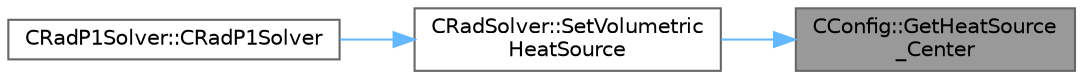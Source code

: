 digraph "CConfig::GetHeatSource_Center"
{
 // LATEX_PDF_SIZE
  bgcolor="transparent";
  edge [fontname=Helvetica,fontsize=10,labelfontname=Helvetica,labelfontsize=10];
  node [fontname=Helvetica,fontsize=10,shape=box,height=0.2,width=0.4];
  rankdir="RL";
  Node1 [id="Node000001",label="CConfig::GetHeatSource\l_Center",height=0.2,width=0.4,color="gray40", fillcolor="grey60", style="filled", fontcolor="black",tooltip="Get the position of the center of the volumetric heat source."];
  Node1 -> Node2 [id="edge1_Node000001_Node000002",dir="back",color="steelblue1",style="solid",tooltip=" "];
  Node2 [id="Node000002",label="CRadSolver::SetVolumetric\lHeatSource",height=0.2,width=0.4,color="grey40", fillcolor="white", style="filled",URL="$classCRadSolver.html#aa3a4be300964d302d7c39a90f746e638",tooltip="Set the volumetric heat source."];
  Node2 -> Node3 [id="edge2_Node000002_Node000003",dir="back",color="steelblue1",style="solid",tooltip=" "];
  Node3 [id="Node000003",label="CRadP1Solver::CRadP1Solver",height=0.2,width=0.4,color="grey40", fillcolor="white", style="filled",URL="$classCRadP1Solver.html#ae423cf9af88b527eb54ebce86227d96a",tooltip=" "];
}
